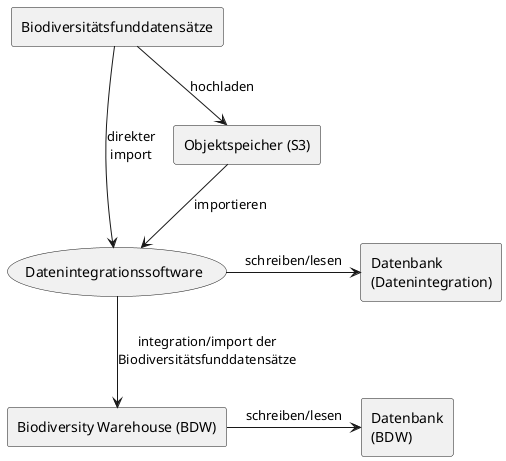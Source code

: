 @startuml

rectangle Biodiversitätsfunddatensätze as biodiversitätsfunddatensätze

usecase Datenintegrationssoftware as datenIntegration
rectangle "Datenbank\n(Datenintegration)" as datenIntegrationDatenbank
rectangle "Objektspeicher (S3)" as s3

rectangle "Biodiversity Warehouse (BDW)" as bdw
rectangle "Datenbank\n(BDW)" as bdwDatenbank

biodiversitätsfunddatensätze --> datenIntegration: direkter\nimport

datenIntegration -> datenIntegrationDatenbank: schreiben/lesen
biodiversitätsfunddatensätze --> s3: hochladen
s3 --> datenIntegration: importieren
datenIntegration --> bdw: integration/import der\nBiodiversitätsfunddatensätze

bdw -> bdwDatenbank: schreiben/lesen

@enduml